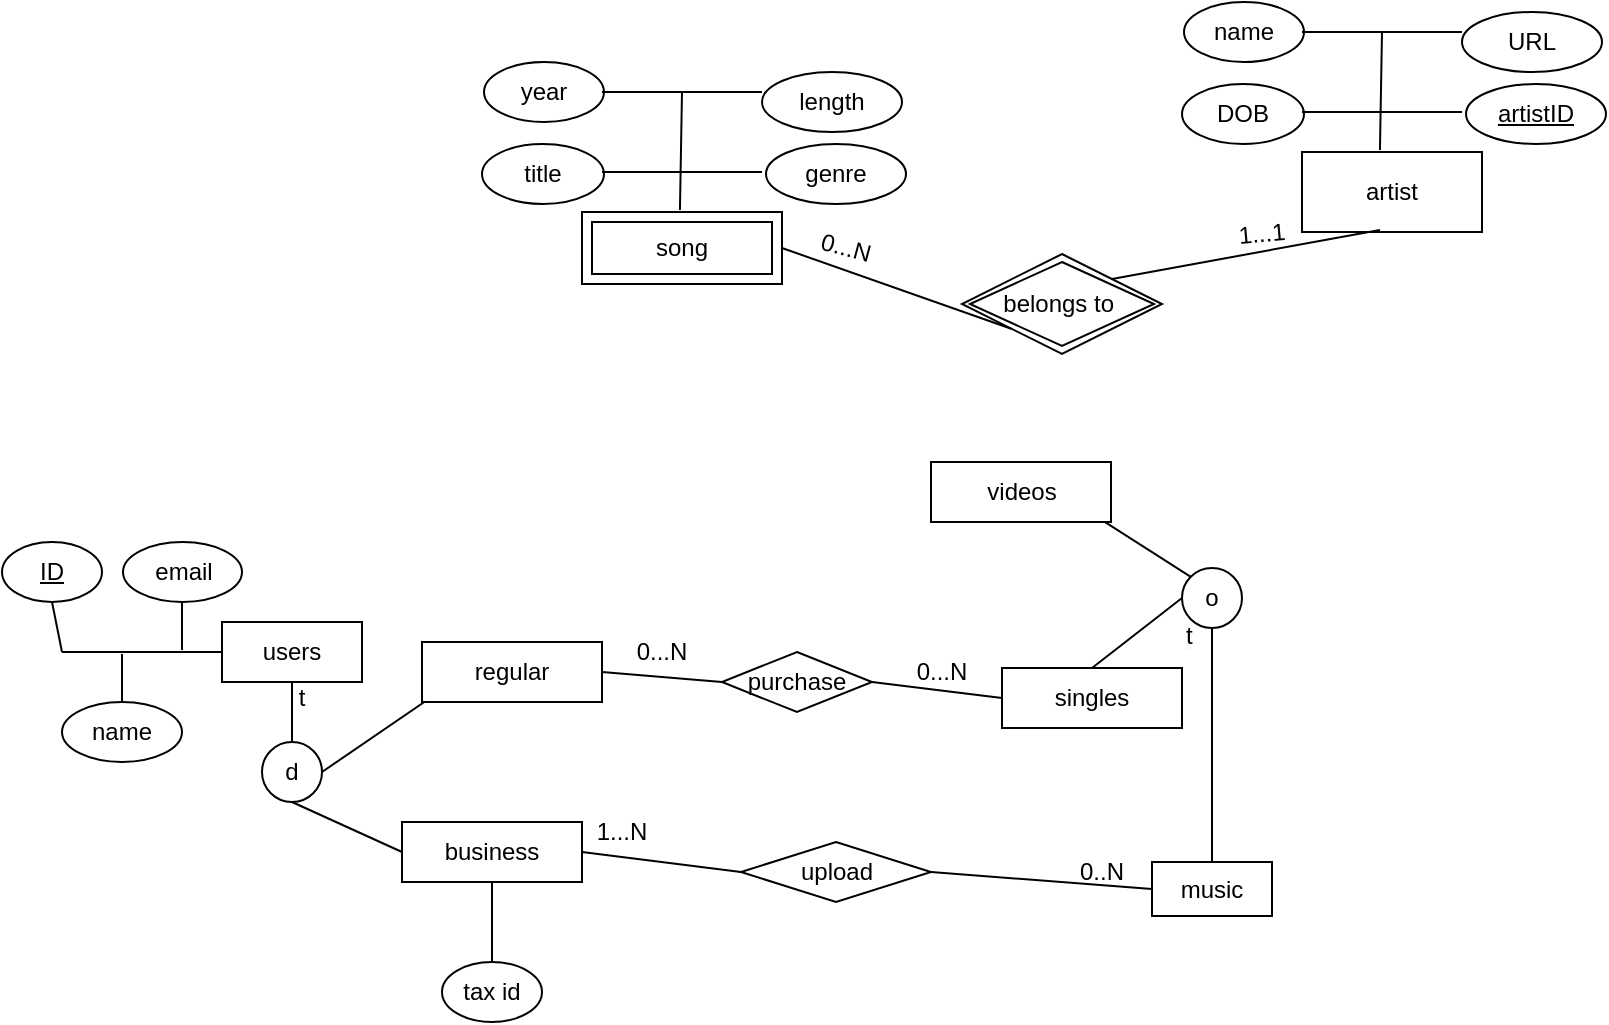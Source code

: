 <mxfile version="16.5.3" type="github">
  <diagram id="7zytc4X0rFM4Li2k81rj" name="Page-1">
    <mxGraphModel dx="1319" dy="636" grid="1" gridSize="10" guides="1" tooltips="1" connect="1" arrows="1" fold="1" page="1" pageScale="1" pageWidth="1100" pageHeight="850" math="0" shadow="0">
      <root>
        <mxCell id="0" />
        <mxCell id="1" parent="0" />
        <mxCell id="agzaKm7U5vjEBMNBCcOe-2" value="" style="endArrow=none;html=1;rounded=0;exitX=0.433;exitY=-0.025;exitDx=0;exitDy=0;exitPerimeter=0;" edge="1" parent="1">
          <mxGeometry width="50" height="50" relative="1" as="geometry">
            <mxPoint x="368.97" y="204" as="sourcePoint" />
            <mxPoint x="370" y="145" as="targetPoint" />
          </mxGeometry>
        </mxCell>
        <mxCell id="agzaKm7U5vjEBMNBCcOe-3" value="" style="endArrow=none;html=1;rounded=0;" edge="1" parent="1">
          <mxGeometry width="50" height="50" relative="1" as="geometry">
            <mxPoint x="370" y="185" as="sourcePoint" />
            <mxPoint x="410" y="185" as="targetPoint" />
          </mxGeometry>
        </mxCell>
        <mxCell id="agzaKm7U5vjEBMNBCcOe-4" value="title" style="ellipse;whiteSpace=wrap;html=1;" vertex="1" parent="1">
          <mxGeometry x="270" y="171" width="61" height="30" as="geometry" />
        </mxCell>
        <mxCell id="agzaKm7U5vjEBMNBCcOe-5" value="year&lt;span style=&quot;color: rgba(0 , 0 , 0 , 0) ; font-family: monospace ; font-size: 0px&quot;&gt;%3CmxGraphModel%3E%3Croot%3E%3CmxCell%20id%3D%220%22%2F%3E%3CmxCell%20id%3D%221%22%20parent%3D%220%22%2F%3E%3CmxCell%20id%3D%222%22%20value%3D%22title%22%20style%3D%22ellipse%3BwhiteSpace%3Dwrap%3Bhtml%3D1%3B%22%20vertex%3D%221%22%20parent%3D%221%22%3E%3CmxGeometry%20x%3D%22520%22%20y%3D%22210%22%20width%3D%22120%22%20height%3D%2280%22%20as%3D%22geometry%22%2F%3E%3C%2FmxCell%3E%3C%2Froot%3E%3C%2FmxGraphModel%3E&lt;/span&gt;" style="ellipse;whiteSpace=wrap;html=1;" vertex="1" parent="1">
          <mxGeometry x="271" y="130" width="60" height="30" as="geometry" />
        </mxCell>
        <mxCell id="agzaKm7U5vjEBMNBCcOe-6" value="length" style="ellipse;whiteSpace=wrap;html=1;" vertex="1" parent="1">
          <mxGeometry x="410" y="135" width="70" height="30" as="geometry" />
        </mxCell>
        <mxCell id="agzaKm7U5vjEBMNBCcOe-7" value="genre" style="ellipse;whiteSpace=wrap;html=1;" vertex="1" parent="1">
          <mxGeometry x="412" y="171" width="70" height="30" as="geometry" />
        </mxCell>
        <mxCell id="agzaKm7U5vjEBMNBCcOe-8" value="" style="endArrow=none;html=1;rounded=0;" edge="1" parent="1">
          <mxGeometry width="50" height="50" relative="1" as="geometry">
            <mxPoint x="370" y="145" as="sourcePoint" />
            <mxPoint x="410" y="145" as="targetPoint" />
          </mxGeometry>
        </mxCell>
        <mxCell id="agzaKm7U5vjEBMNBCcOe-9" value="" style="endArrow=none;html=1;rounded=0;" edge="1" parent="1">
          <mxGeometry width="50" height="50" relative="1" as="geometry">
            <mxPoint x="330" y="145" as="sourcePoint" />
            <mxPoint x="370" y="145" as="targetPoint" />
          </mxGeometry>
        </mxCell>
        <mxCell id="agzaKm7U5vjEBMNBCcOe-11" value="" style="endArrow=none;html=1;rounded=0;" edge="1" parent="1">
          <mxGeometry width="50" height="50" relative="1" as="geometry">
            <mxPoint x="330" y="185" as="sourcePoint" />
            <mxPoint x="370" y="185" as="targetPoint" />
          </mxGeometry>
        </mxCell>
        <mxCell id="agzaKm7U5vjEBMNBCcOe-12" value="artist" style="rounded=0;whiteSpace=wrap;html=1;" vertex="1" parent="1">
          <mxGeometry x="680" y="175" width="90" height="40" as="geometry" />
        </mxCell>
        <mxCell id="agzaKm7U5vjEBMNBCcOe-13" value="" style="endArrow=none;html=1;rounded=0;exitX=0.433;exitY=-0.025;exitDx=0;exitDy=0;exitPerimeter=0;" edge="1" parent="1" source="agzaKm7U5vjEBMNBCcOe-12">
          <mxGeometry width="50" height="50" relative="1" as="geometry">
            <mxPoint x="710" y="165" as="sourcePoint" />
            <mxPoint x="720" y="115" as="targetPoint" />
          </mxGeometry>
        </mxCell>
        <mxCell id="agzaKm7U5vjEBMNBCcOe-14" value="" style="endArrow=none;html=1;rounded=0;" edge="1" parent="1">
          <mxGeometry width="50" height="50" relative="1" as="geometry">
            <mxPoint x="720" y="155" as="sourcePoint" />
            <mxPoint x="760" y="155" as="targetPoint" />
          </mxGeometry>
        </mxCell>
        <mxCell id="agzaKm7U5vjEBMNBCcOe-15" value="DOB" style="ellipse;whiteSpace=wrap;html=1;" vertex="1" parent="1">
          <mxGeometry x="620" y="141" width="61" height="30" as="geometry" />
        </mxCell>
        <mxCell id="agzaKm7U5vjEBMNBCcOe-16" value="name" style="ellipse;whiteSpace=wrap;html=1;" vertex="1" parent="1">
          <mxGeometry x="621" y="100" width="60" height="30" as="geometry" />
        </mxCell>
        <mxCell id="agzaKm7U5vjEBMNBCcOe-17" value="URL" style="ellipse;whiteSpace=wrap;html=1;" vertex="1" parent="1">
          <mxGeometry x="760" y="105" width="70" height="30" as="geometry" />
        </mxCell>
        <mxCell id="agzaKm7U5vjEBMNBCcOe-18" value="&lt;u&gt;artistID&lt;/u&gt;" style="ellipse;whiteSpace=wrap;html=1;" vertex="1" parent="1">
          <mxGeometry x="762" y="141" width="70" height="30" as="geometry" />
        </mxCell>
        <mxCell id="agzaKm7U5vjEBMNBCcOe-19" value="" style="endArrow=none;html=1;rounded=0;" edge="1" parent="1">
          <mxGeometry width="50" height="50" relative="1" as="geometry">
            <mxPoint x="720" y="115" as="sourcePoint" />
            <mxPoint x="760" y="115" as="targetPoint" />
          </mxGeometry>
        </mxCell>
        <mxCell id="agzaKm7U5vjEBMNBCcOe-20" value="" style="endArrow=none;html=1;rounded=0;" edge="1" parent="1">
          <mxGeometry width="50" height="50" relative="1" as="geometry">
            <mxPoint x="680" y="115" as="sourcePoint" />
            <mxPoint x="720" y="115" as="targetPoint" />
          </mxGeometry>
        </mxCell>
        <mxCell id="agzaKm7U5vjEBMNBCcOe-21" value="" style="endArrow=none;html=1;rounded=0;" edge="1" parent="1">
          <mxGeometry width="50" height="50" relative="1" as="geometry">
            <mxPoint x="680" y="155" as="sourcePoint" />
            <mxPoint x="720" y="155" as="targetPoint" />
          </mxGeometry>
        </mxCell>
        <mxCell id="agzaKm7U5vjEBMNBCcOe-22" value="song" style="shape=ext;margin=3;double=1;whiteSpace=wrap;html=1;align=center;" vertex="1" parent="1">
          <mxGeometry x="320" y="205" width="100" height="36" as="geometry" />
        </mxCell>
        <mxCell id="agzaKm7U5vjEBMNBCcOe-26" value="belongs to&amp;nbsp;" style="shape=rhombus;double=1;perimeter=rhombusPerimeter;whiteSpace=wrap;html=1;align=center;" vertex="1" parent="1">
          <mxGeometry x="510" y="226" width="100" height="50" as="geometry" />
        </mxCell>
        <mxCell id="agzaKm7U5vjEBMNBCcOe-28" value="" style="endArrow=none;html=1;rounded=0;exitX=1;exitY=0.5;exitDx=0;exitDy=0;entryX=0;entryY=1;entryDx=0;entryDy=0;" edge="1" parent="1" source="agzaKm7U5vjEBMNBCcOe-22" target="agzaKm7U5vjEBMNBCcOe-26">
          <mxGeometry width="50" height="50" relative="1" as="geometry">
            <mxPoint x="620" y="350" as="sourcePoint" />
            <mxPoint x="560" y="270" as="targetPoint" />
          </mxGeometry>
        </mxCell>
        <mxCell id="agzaKm7U5vjEBMNBCcOe-29" value="" style="endArrow=none;html=1;rounded=0;exitX=1;exitY=0;exitDx=0;exitDy=0;entryX=0.433;entryY=0.975;entryDx=0;entryDy=0;entryPerimeter=0;" edge="1" parent="1" source="agzaKm7U5vjEBMNBCcOe-26" target="agzaKm7U5vjEBMNBCcOe-12">
          <mxGeometry width="50" height="50" relative="1" as="geometry">
            <mxPoint x="690" y="268.5" as="sourcePoint" />
            <mxPoint x="795" y="256" as="targetPoint" />
          </mxGeometry>
        </mxCell>
        <mxCell id="agzaKm7U5vjEBMNBCcOe-30" value="0...N" style="text;html=1;strokeColor=none;fillColor=none;align=center;verticalAlign=middle;whiteSpace=wrap;rounded=0;rotation=15;" vertex="1" parent="1">
          <mxGeometry x="422" y="208" width="60" height="30" as="geometry" />
        </mxCell>
        <mxCell id="agzaKm7U5vjEBMNBCcOe-31" value="1...1" style="text;html=1;strokeColor=none;fillColor=none;align=center;verticalAlign=middle;whiteSpace=wrap;rounded=0;rotation=-5;" vertex="1" parent="1">
          <mxGeometry x="630" y="201" width="60" height="30" as="geometry" />
        </mxCell>
        <mxCell id="agzaKm7U5vjEBMNBCcOe-32" value="users" style="rounded=0;whiteSpace=wrap;html=1;" vertex="1" parent="1">
          <mxGeometry x="140" y="410" width="70" height="30" as="geometry" />
        </mxCell>
        <mxCell id="agzaKm7U5vjEBMNBCcOe-33" value="" style="endArrow=none;html=1;rounded=0;entryX=0.5;entryY=1;entryDx=0;entryDy=0;" edge="1" parent="1" target="agzaKm7U5vjEBMNBCcOe-32">
          <mxGeometry width="50" height="50" relative="1" as="geometry">
            <mxPoint x="175" y="470" as="sourcePoint" />
            <mxPoint x="140" y="490" as="targetPoint" />
          </mxGeometry>
        </mxCell>
        <mxCell id="agzaKm7U5vjEBMNBCcOe-34" value="d" style="ellipse;whiteSpace=wrap;html=1;aspect=fixed;" vertex="1" parent="1">
          <mxGeometry x="160" y="470" width="30" height="30" as="geometry" />
        </mxCell>
        <mxCell id="agzaKm7U5vjEBMNBCcOe-35" value="t" style="text;html=1;strokeColor=none;fillColor=none;align=center;verticalAlign=middle;whiteSpace=wrap;rounded=0;" vertex="1" parent="1">
          <mxGeometry x="150" y="433" width="60" height="30" as="geometry" />
        </mxCell>
        <mxCell id="agzaKm7U5vjEBMNBCcOe-36" value="" style="endArrow=none;html=1;rounded=0;exitX=0;exitY=0.5;exitDx=0;exitDy=0;entryX=0.5;entryY=1;entryDx=0;entryDy=0;" edge="1" parent="1" source="agzaKm7U5vjEBMNBCcOe-38" target="agzaKm7U5vjEBMNBCcOe-34">
          <mxGeometry width="50" height="50" relative="1" as="geometry">
            <mxPoint x="130" y="510" as="sourcePoint" />
            <mxPoint x="160" y="500" as="targetPoint" />
          </mxGeometry>
        </mxCell>
        <mxCell id="agzaKm7U5vjEBMNBCcOe-37" value="" style="endArrow=none;html=1;rounded=0;exitX=1;exitY=0.5;exitDx=0;exitDy=0;entryX=0.5;entryY=0;entryDx=0;entryDy=0;" edge="1" parent="1" source="agzaKm7U5vjEBMNBCcOe-34" target="agzaKm7U5vjEBMNBCcOe-40">
          <mxGeometry width="50" height="50" relative="1" as="geometry">
            <mxPoint x="320" y="550" as="sourcePoint" />
            <mxPoint x="230" y="510" as="targetPoint" />
          </mxGeometry>
        </mxCell>
        <mxCell id="agzaKm7U5vjEBMNBCcOe-38" value="business&lt;span style=&quot;color: rgba(0 , 0 , 0 , 0) ; font-family: monospace ; font-size: 0px&quot;&gt;%3CmxGraphModel%3E%3Croot%3E%3CmxCell%20id%3D%220%22%2F%3E%3CmxCell%20id%3D%221%22%20parent%3D%220%22%2F%3E%3CmxCell%20id%3D%222%22%20value%3D%220...N%22%20style%3D%22text%3Bhtml%3D1%3BstrokeColor%3Dnone%3BfillColor%3Dnone%3Balign%3Dcenter%3BverticalAlign%3Dmiddle%3BwhiteSpace%3Dwrap%3Brounded%3D0%3B%22%20vertex%3D%221%22%20parent%3D%221%22%3E%3CmxGeometry%20x%3D%22320%22%20y%3D%22410%22%20width%3D%2260%22%20height%3D%2230%22%20as%3D%22geometry%22%2F%3E%3C%2FmxCell%3E%3C%2Froot%3E%3C%2FmxGraphModel%3E&lt;/span&gt;" style="rounded=0;whiteSpace=wrap;html=1;" vertex="1" parent="1">
          <mxGeometry x="230" y="510" width="90" height="30" as="geometry" />
        </mxCell>
        <mxCell id="agzaKm7U5vjEBMNBCcOe-40" value="regular" style="rounded=0;whiteSpace=wrap;html=1;" vertex="1" parent="1">
          <mxGeometry x="240" y="420" width="90" height="30" as="geometry" />
        </mxCell>
        <mxCell id="agzaKm7U5vjEBMNBCcOe-42" value="" style="endArrow=none;html=1;rounded=0;entryX=0;entryY=0.5;entryDx=0;entryDy=0;" edge="1" parent="1" target="agzaKm7U5vjEBMNBCcOe-32">
          <mxGeometry width="50" height="50" relative="1" as="geometry">
            <mxPoint x="60" y="425" as="sourcePoint" />
            <mxPoint x="100" y="390" as="targetPoint" />
          </mxGeometry>
        </mxCell>
        <mxCell id="agzaKm7U5vjEBMNBCcOe-43" value="" style="endArrow=none;html=1;rounded=0;" edge="1" parent="1">
          <mxGeometry width="50" height="50" relative="1" as="geometry">
            <mxPoint x="120" y="424" as="sourcePoint" />
            <mxPoint x="120" y="394" as="targetPoint" />
          </mxGeometry>
        </mxCell>
        <mxCell id="agzaKm7U5vjEBMNBCcOe-44" value="&lt;u&gt;ID&lt;/u&gt;" style="ellipse;whiteSpace=wrap;html=1;" vertex="1" parent="1">
          <mxGeometry x="30" y="370" width="50" height="30" as="geometry" />
        </mxCell>
        <mxCell id="agzaKm7U5vjEBMNBCcOe-45" value="name" style="ellipse;whiteSpace=wrap;html=1;" vertex="1" parent="1">
          <mxGeometry x="60" y="450" width="60" height="30" as="geometry" />
        </mxCell>
        <mxCell id="agzaKm7U5vjEBMNBCcOe-46" value="email" style="ellipse;whiteSpace=wrap;html=1;" vertex="1" parent="1">
          <mxGeometry x="90.5" y="370" width="59.5" height="30" as="geometry" />
        </mxCell>
        <mxCell id="agzaKm7U5vjEBMNBCcOe-47" value="tax id" style="ellipse;whiteSpace=wrap;html=1;" vertex="1" parent="1">
          <mxGeometry x="250" y="580" width="50" height="30" as="geometry" />
        </mxCell>
        <mxCell id="agzaKm7U5vjEBMNBCcOe-48" value="" style="endArrow=none;html=1;rounded=0;entryX=0.5;entryY=1;entryDx=0;entryDy=0;" edge="1" parent="1" target="agzaKm7U5vjEBMNBCcOe-44">
          <mxGeometry width="50" height="50" relative="1" as="geometry">
            <mxPoint x="60" y="425" as="sourcePoint" />
            <mxPoint x="50" y="430" as="targetPoint" />
          </mxGeometry>
        </mxCell>
        <mxCell id="agzaKm7U5vjEBMNBCcOe-50" value="" style="endArrow=none;html=1;rounded=0;exitX=0.5;exitY=0;exitDx=0;exitDy=0;" edge="1" parent="1" source="agzaKm7U5vjEBMNBCcOe-45">
          <mxGeometry width="50" height="50" relative="1" as="geometry">
            <mxPoint x="90" y="450" as="sourcePoint" />
            <mxPoint x="90" y="426" as="targetPoint" />
          </mxGeometry>
        </mxCell>
        <mxCell id="agzaKm7U5vjEBMNBCcOe-51" value="" style="endArrow=none;html=1;rounded=0;entryX=0.5;entryY=1;entryDx=0;entryDy=0;exitX=0.5;exitY=0;exitDx=0;exitDy=0;" edge="1" parent="1" source="agzaKm7U5vjEBMNBCcOe-47" target="agzaKm7U5vjEBMNBCcOe-38">
          <mxGeometry width="50" height="50" relative="1" as="geometry">
            <mxPoint x="250" y="570" as="sourcePoint" />
            <mxPoint x="100" y="540" as="targetPoint" />
          </mxGeometry>
        </mxCell>
        <mxCell id="agzaKm7U5vjEBMNBCcOe-52" value="music" style="rounded=0;whiteSpace=wrap;html=1;" vertex="1" parent="1">
          <mxGeometry x="605" y="530" width="60" height="27" as="geometry" />
        </mxCell>
        <mxCell id="agzaKm7U5vjEBMNBCcOe-54" value="o" style="ellipse;whiteSpace=wrap;html=1;aspect=fixed;" vertex="1" parent="1">
          <mxGeometry x="620" y="383" width="30" height="30" as="geometry" />
        </mxCell>
        <mxCell id="agzaKm7U5vjEBMNBCcOe-55" value="&lt;meta charset=&quot;utf-8&quot;&gt;&lt;span style=&quot;color: rgb(0, 0, 0); font-family: helvetica; font-size: 12px; font-style: normal; font-weight: 400; letter-spacing: normal; text-align: center; text-indent: 0px; text-transform: none; word-spacing: 0px; background-color: rgb(248, 249, 250); display: inline; float: none;&quot;&gt;t&lt;/span&gt;" style="text;whiteSpace=wrap;html=1;" vertex="1" parent="1">
          <mxGeometry x="620" y="403" width="30" height="30" as="geometry" />
        </mxCell>
        <mxCell id="agzaKm7U5vjEBMNBCcOe-56" value="" style="endArrow=none;html=1;rounded=0;exitX=0.5;exitY=1;exitDx=0;exitDy=0;entryX=0.5;entryY=0;entryDx=0;entryDy=0;" edge="1" parent="1" source="agzaKm7U5vjEBMNBCcOe-54" target="agzaKm7U5vjEBMNBCcOe-52">
          <mxGeometry width="50" height="50" relative="1" as="geometry">
            <mxPoint x="635" y="373" as="sourcePoint" />
            <mxPoint x="635" y="520" as="targetPoint" />
          </mxGeometry>
        </mxCell>
        <mxCell id="agzaKm7U5vjEBMNBCcOe-57" value="" style="endArrow=none;html=1;rounded=0;entryX=0;entryY=0;entryDx=0;entryDy=0;exitX=0.444;exitY=0;exitDx=0;exitDy=0;exitPerimeter=0;" edge="1" parent="1" source="agzaKm7U5vjEBMNBCcOe-58" target="agzaKm7U5vjEBMNBCcOe-54">
          <mxGeometry width="50" height="50" relative="1" as="geometry">
            <mxPoint x="695" y="433" as="sourcePoint" />
            <mxPoint x="755" y="433" as="targetPoint" />
          </mxGeometry>
        </mxCell>
        <mxCell id="agzaKm7U5vjEBMNBCcOe-58" value="videos" style="rounded=0;whiteSpace=wrap;html=1;" vertex="1" parent="1">
          <mxGeometry x="494.5" y="330" width="90" height="30" as="geometry" />
        </mxCell>
        <mxCell id="agzaKm7U5vjEBMNBCcOe-59" value="singles" style="rounded=0;whiteSpace=wrap;html=1;" vertex="1" parent="1">
          <mxGeometry x="530" y="433" width="90" height="30" as="geometry" />
        </mxCell>
        <mxCell id="agzaKm7U5vjEBMNBCcOe-60" value="" style="endArrow=none;html=1;rounded=0;entryX=0;entryY=0.5;entryDx=0;entryDy=0;exitX=0.5;exitY=0;exitDx=0;exitDy=0;" edge="1" parent="1" source="agzaKm7U5vjEBMNBCcOe-59" target="agzaKm7U5vjEBMNBCcOe-54">
          <mxGeometry width="50" height="50" relative="1" as="geometry">
            <mxPoint x="515" y="443" as="sourcePoint" />
            <mxPoint x="565" y="393" as="targetPoint" />
          </mxGeometry>
        </mxCell>
        <mxCell id="agzaKm7U5vjEBMNBCcOe-61" value="" style="endArrow=none;html=1;rounded=0;entryX=0;entryY=0.5;entryDx=0;entryDy=0;" edge="1" parent="1" target="agzaKm7U5vjEBMNBCcOe-62">
          <mxGeometry width="50" height="50" relative="1" as="geometry">
            <mxPoint x="330" y="435" as="sourcePoint" />
            <mxPoint x="390" y="450" as="targetPoint" />
          </mxGeometry>
        </mxCell>
        <mxCell id="agzaKm7U5vjEBMNBCcOe-62" value="purchase" style="shape=rhombus;perimeter=rhombusPerimeter;whiteSpace=wrap;html=1;align=center;" vertex="1" parent="1">
          <mxGeometry x="390" y="425" width="75" height="30" as="geometry" />
        </mxCell>
        <mxCell id="agzaKm7U5vjEBMNBCcOe-63" value="" style="endArrow=none;html=1;rounded=0;entryX=0;entryY=0.5;entryDx=0;entryDy=0;exitX=1;exitY=0.5;exitDx=0;exitDy=0;" edge="1" parent="1" source="agzaKm7U5vjEBMNBCcOe-62" target="agzaKm7U5vjEBMNBCcOe-59">
          <mxGeometry width="50" height="50" relative="1" as="geometry">
            <mxPoint x="450" y="510" as="sourcePoint" />
            <mxPoint x="500" y="460" as="targetPoint" />
          </mxGeometry>
        </mxCell>
        <mxCell id="agzaKm7U5vjEBMNBCcOe-64" value="0...N" style="text;html=1;strokeColor=none;fillColor=none;align=center;verticalAlign=middle;whiteSpace=wrap;rounded=0;" vertex="1" parent="1">
          <mxGeometry x="330" y="410" width="60" height="30" as="geometry" />
        </mxCell>
        <mxCell id="agzaKm7U5vjEBMNBCcOe-65" value="0...N" style="text;html=1;strokeColor=none;fillColor=none;align=center;verticalAlign=middle;whiteSpace=wrap;rounded=0;" vertex="1" parent="1">
          <mxGeometry x="470" y="420" width="60" height="30" as="geometry" />
        </mxCell>
        <mxCell id="agzaKm7U5vjEBMNBCcOe-66" value="" style="endArrow=none;html=1;rounded=0;entryX=1;entryY=0.5;entryDx=0;entryDy=0;exitX=0;exitY=0.5;exitDx=0;exitDy=0;" edge="1" parent="1" source="agzaKm7U5vjEBMNBCcOe-67" target="agzaKm7U5vjEBMNBCcOe-38">
          <mxGeometry width="50" height="50" relative="1" as="geometry">
            <mxPoint x="400" y="530" as="sourcePoint" />
            <mxPoint x="380" y="550" as="targetPoint" />
          </mxGeometry>
        </mxCell>
        <mxCell id="agzaKm7U5vjEBMNBCcOe-67" value="upload" style="shape=rhombus;perimeter=rhombusPerimeter;whiteSpace=wrap;html=1;align=center;" vertex="1" parent="1">
          <mxGeometry x="399.5" y="520" width="95" height="30" as="geometry" />
        </mxCell>
        <mxCell id="agzaKm7U5vjEBMNBCcOe-68" value="" style="endArrow=none;html=1;rounded=0;entryX=1;entryY=0.5;entryDx=0;entryDy=0;exitX=0;exitY=0.5;exitDx=0;exitDy=0;" edge="1" parent="1" source="agzaKm7U5vjEBMNBCcOe-52" target="agzaKm7U5vjEBMNBCcOe-67">
          <mxGeometry width="50" height="50" relative="1" as="geometry">
            <mxPoint x="490" y="680" as="sourcePoint" />
            <mxPoint x="540" y="630" as="targetPoint" />
          </mxGeometry>
        </mxCell>
        <mxCell id="agzaKm7U5vjEBMNBCcOe-69" value="1...N" style="text;html=1;strokeColor=none;fillColor=none;align=center;verticalAlign=middle;whiteSpace=wrap;rounded=0;" vertex="1" parent="1">
          <mxGeometry x="310" y="500" width="60" height="30" as="geometry" />
        </mxCell>
        <mxCell id="agzaKm7U5vjEBMNBCcOe-70" value="0..N" style="text;html=1;strokeColor=none;fillColor=none;align=center;verticalAlign=middle;whiteSpace=wrap;rounded=0;" vertex="1" parent="1">
          <mxGeometry x="550" y="520" width="60" height="30" as="geometry" />
        </mxCell>
      </root>
    </mxGraphModel>
  </diagram>
</mxfile>
